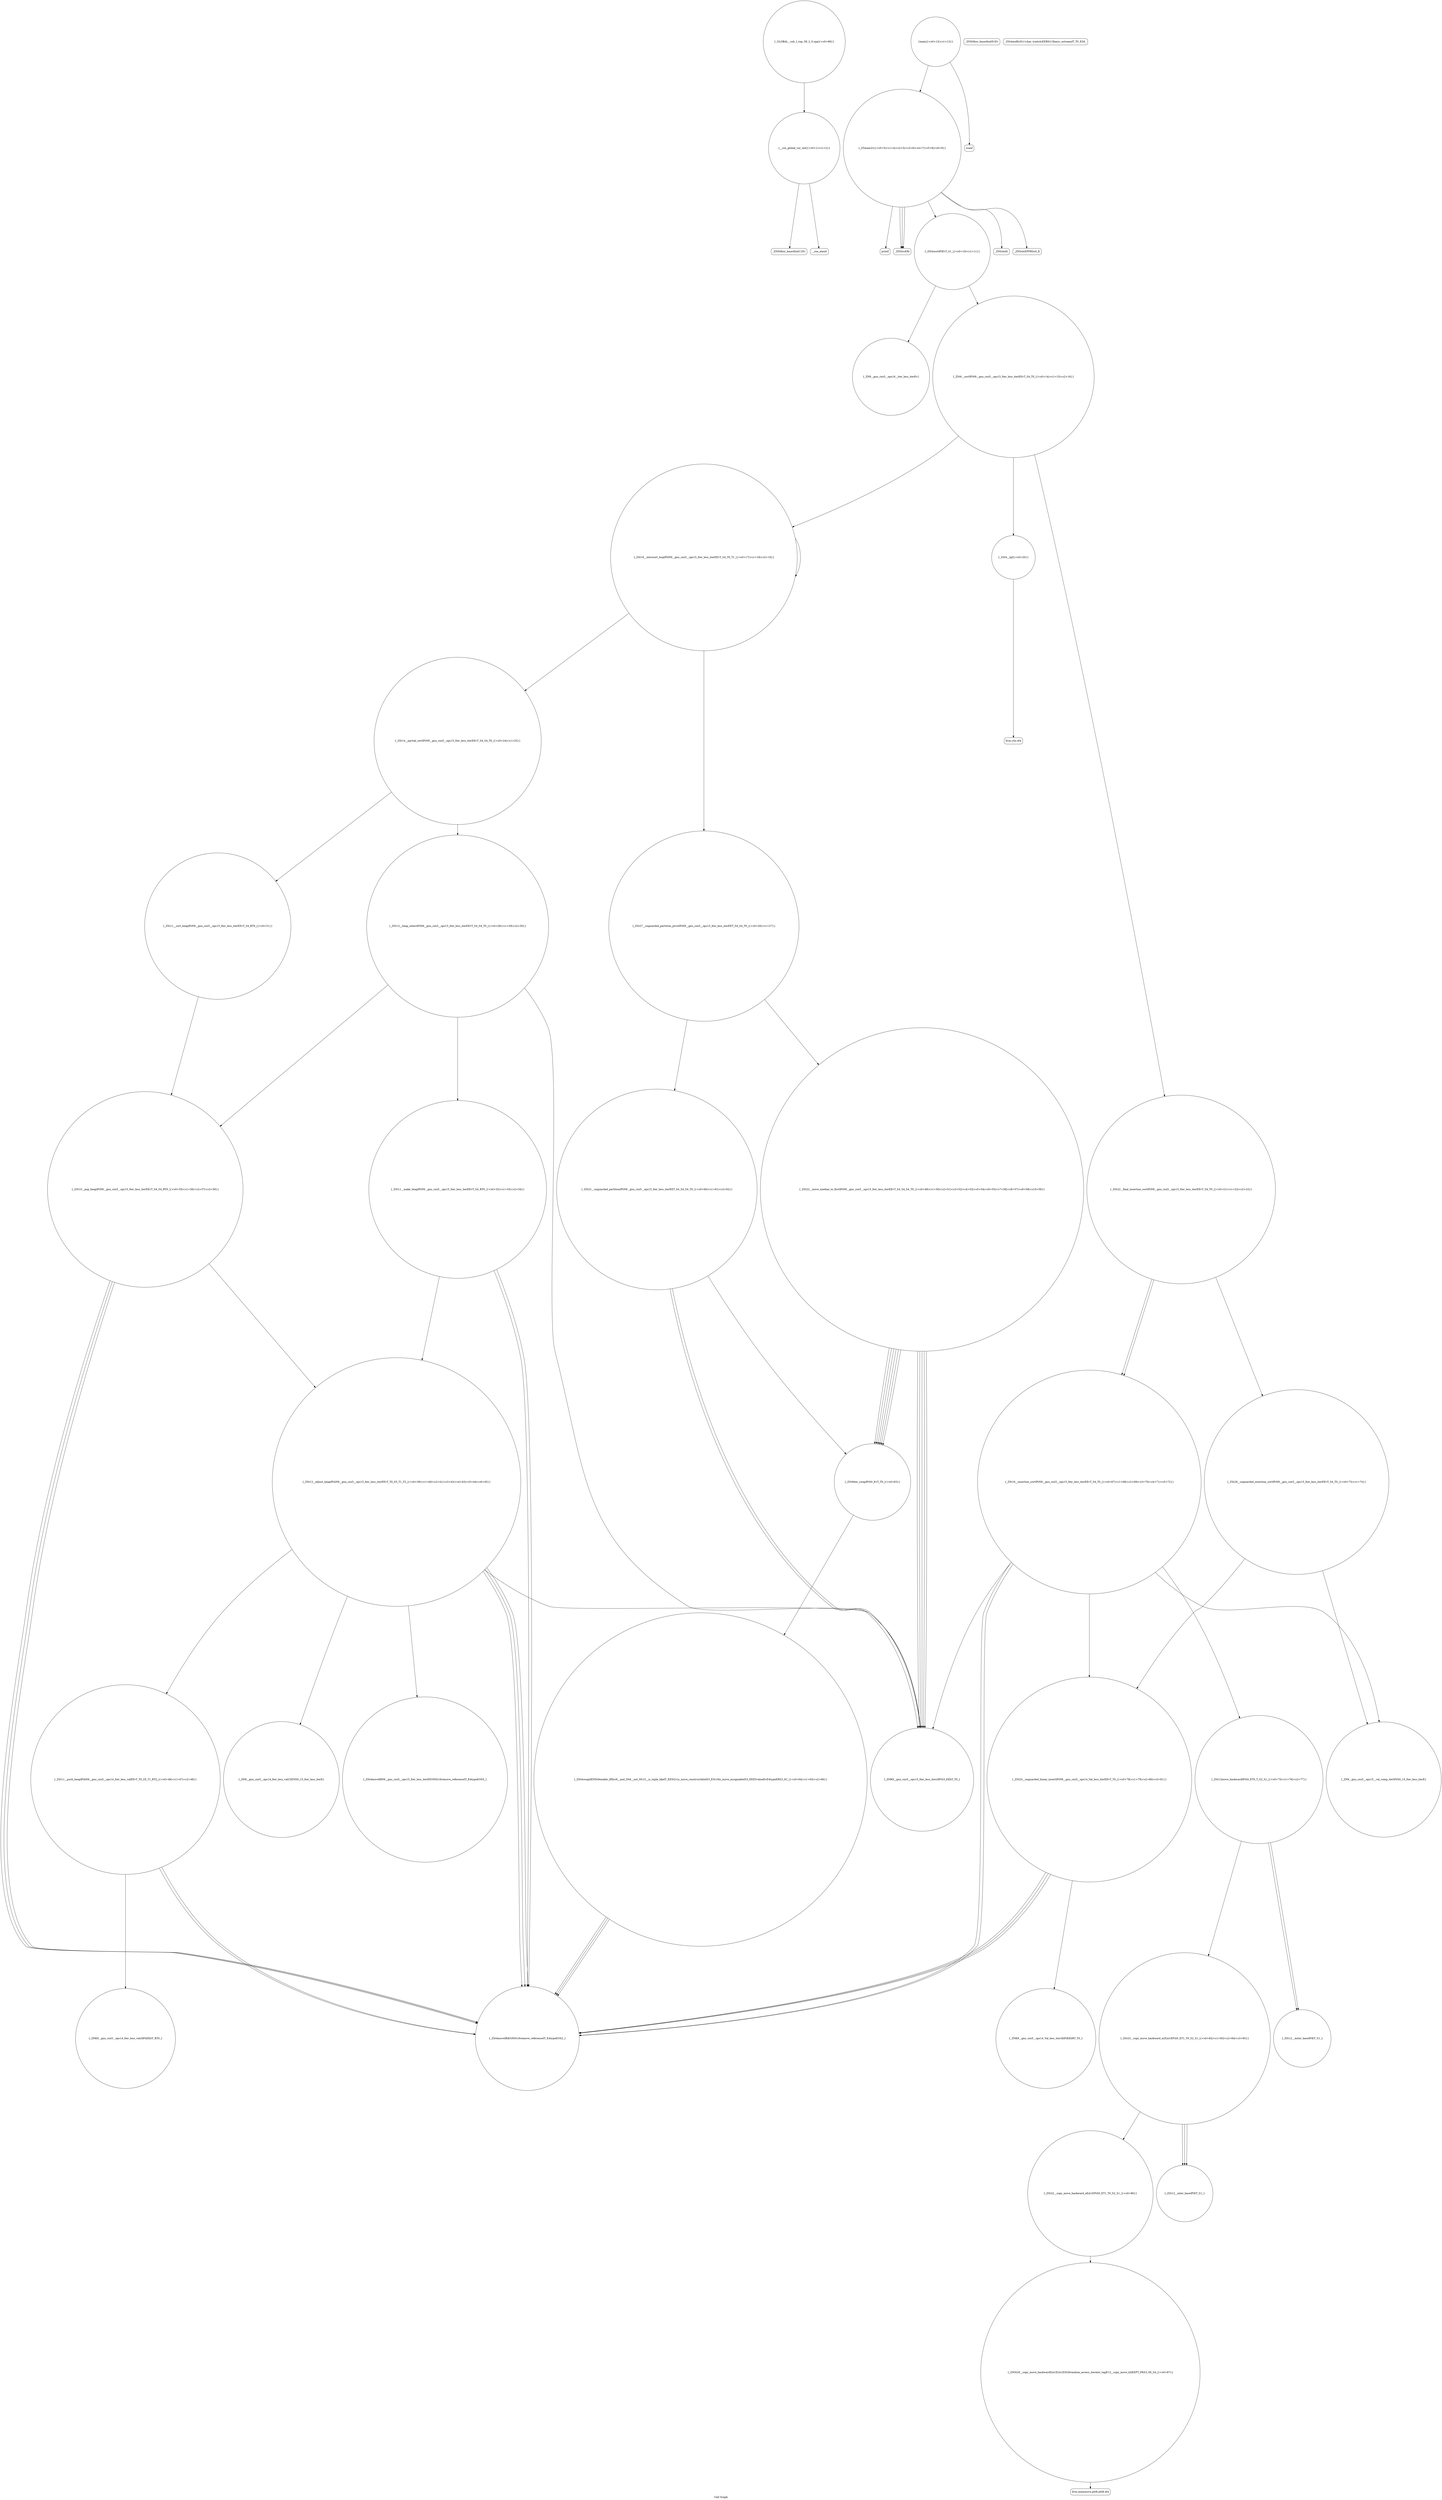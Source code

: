 digraph "Call Graph" {
	label="Call Graph";

	Node0x55bc169ecca0 [shape=record,shape=circle,label="{__cxx_global_var_init|{<s0>1|<s1>2}}"];
	Node0x55bc169ecca0:s0 -> Node0x55bc169ecd20[color=black];
	Node0x55bc169ecca0:s1 -> Node0x55bc169ece20[color=black];
	Node0x55bc169ee320 [shape=record,shape=circle,label="{_ZNSt20__copy_move_backwardILb1ELb1ESt26random_access_iterator_tagE13__copy_move_bIiEEPT_PKS3_S6_S4_|{<s0>87}}"];
	Node0x55bc169ee320:s0 -> Node0x55bc169ee3a0[color=black];
	Node0x55bc169ed020 [shape=record,shape=Mrecord,label="{printf}"];
	Node0x55bc169ed3a0 [shape=record,shape=circle,label="{_ZN9__gnu_cxx5__ops16__iter_less_iterEv}"];
	Node0x55bc169ed720 [shape=record,shape=circle,label="{_ZSt11__sort_heapIPiN9__gnu_cxx5__ops15_Iter_less_iterEEvT_S4_RT0_|{<s0>31}}"];
	Node0x55bc169ed720:s0 -> Node0x55bc169ed8a0[color=black];
	Node0x55bc169edaa0 [shape=record,shape=circle,label="{_ZN9__gnu_cxx5__ops14_Iter_less_valC2ENS0_15_Iter_less_iterE}"];
	Node0x55bc169ede20 [shape=record,shape=Mrecord,label="{llvm.ctlz.i64}"];
	Node0x55bc169ee1a0 [shape=record,shape=circle,label="{_ZSt12__miter_baseIPiET_S1_}"];
	Node0x55bc169ecea0 [shape=record,shape=circle,label="{_Z5main2v|{<s0>3|<s1>4|<s2>5|<s3>6|<s4>7|<s5>8|<s6>9}}"];
	Node0x55bc169ecea0:s0 -> Node0x55bc169ecf20[color=black];
	Node0x55bc169ecea0:s1 -> Node0x55bc169ecf20[color=black];
	Node0x55bc169ecea0:s2 -> Node0x55bc169ecf20[color=black];
	Node0x55bc169ecea0:s3 -> Node0x55bc169ecfa0[color=black];
	Node0x55bc169ecea0:s4 -> Node0x55bc169ed020[color=black];
	Node0x55bc169ecea0:s5 -> Node0x55bc169ed0a0[color=black];
	Node0x55bc169ecea0:s6 -> Node0x55bc169ed120[color=black];
	Node0x55bc169ed220 [shape=record,shape=circle,label="{main|{<s0>12|<s1>13}}"];
	Node0x55bc169ed220:s0 -> Node0x55bc169ed2a0[color=black];
	Node0x55bc169ed220:s1 -> Node0x55bc169ecea0[color=black];
	Node0x55bc169ed5a0 [shape=record,shape=circle,label="{_ZSt14__partial_sortIPiN9__gnu_cxx5__ops15_Iter_less_iterEEvT_S4_S4_T0_|{<s0>24|<s1>25}}"];
	Node0x55bc169ed5a0:s0 -> Node0x55bc169ed6a0[color=black];
	Node0x55bc169ed5a0:s1 -> Node0x55bc169ed720[color=black];
	Node0x55bc169ed920 [shape=record,shape=circle,label="{_ZSt4moveIRiEONSt16remove_referenceIT_E4typeEOS2_}"];
	Node0x55bc169edca0 [shape=record,shape=circle,label="{_ZSt21__unguarded_partitionIPiN9__gnu_cxx5__ops15_Iter_less_iterEET_S4_S4_S4_T0_|{<s0>60|<s1>61|<s2>62}}"];
	Node0x55bc169edca0:s0 -> Node0x55bc169ed820[color=black];
	Node0x55bc169edca0:s1 -> Node0x55bc169ed820[color=black];
	Node0x55bc169edca0:s2 -> Node0x55bc169edd20[color=black];
	Node0x55bc169ee020 [shape=record,shape=circle,label="{_ZSt25__unguarded_linear_insertIPiN9__gnu_cxx5__ops14_Val_less_iterEEvT_T0_|{<s0>78|<s1>79|<s2>80|<s3>81}}"];
	Node0x55bc169ee020:s0 -> Node0x55bc169ed920[color=black];
	Node0x55bc169ee020:s1 -> Node0x55bc169ee420[color=black];
	Node0x55bc169ee020:s2 -> Node0x55bc169ed920[color=black];
	Node0x55bc169ee020:s3 -> Node0x55bc169ed920[color=black];
	Node0x55bc169ecd20 [shape=record,shape=Mrecord,label="{_ZNSt8ios_base4InitC1Ev}"];
	Node0x55bc169ee3a0 [shape=record,shape=Mrecord,label="{llvm.memmove.p0i8.p0i8.i64}"];
	Node0x55bc169ed0a0 [shape=record,shape=Mrecord,label="{_ZNSolsEi}"];
	Node0x55bc169ed420 [shape=record,shape=circle,label="{_ZSt16__introsort_loopIPilN9__gnu_cxx5__ops15_Iter_less_iterEEvT_S4_T0_T1_|{<s0>17|<s1>18|<s2>19}}"];
	Node0x55bc169ed420:s0 -> Node0x55bc169ed5a0[color=black];
	Node0x55bc169ed420:s1 -> Node0x55bc169ed620[color=black];
	Node0x55bc169ed420:s2 -> Node0x55bc169ed420[color=black];
	Node0x55bc169ed7a0 [shape=record,shape=circle,label="{_ZSt11__make_heapIPiN9__gnu_cxx5__ops15_Iter_less_iterEEvT_S4_RT0_|{<s0>32|<s1>33|<s2>34}}"];
	Node0x55bc169ed7a0:s0 -> Node0x55bc169ed920[color=black];
	Node0x55bc169ed7a0:s1 -> Node0x55bc169ed920[color=black];
	Node0x55bc169ed7a0:s2 -> Node0x55bc169ed9a0[color=black];
	Node0x55bc169edb20 [shape=record,shape=circle,label="{_ZSt11__push_heapIPiliN9__gnu_cxx5__ops14_Iter_less_valEEvT_T0_S5_T1_RT2_|{<s0>46|<s1>47|<s2>48}}"];
	Node0x55bc169edb20:s0 -> Node0x55bc169edba0[color=black];
	Node0x55bc169edb20:s1 -> Node0x55bc169ed920[color=black];
	Node0x55bc169edb20:s2 -> Node0x55bc169ed920[color=black];
	Node0x55bc169edea0 [shape=record,shape=circle,label="{_ZSt16__insertion_sortIPiN9__gnu_cxx5__ops15_Iter_less_iterEEvT_S4_T0_|{<s0>67|<s1>68|<s2>69|<s3>70|<s4>71|<s5>72}}"];
	Node0x55bc169edea0:s0 -> Node0x55bc169ed820[color=black];
	Node0x55bc169edea0:s1 -> Node0x55bc169ed920[color=black];
	Node0x55bc169edea0:s2 -> Node0x55bc169edfa0[color=black];
	Node0x55bc169edea0:s3 -> Node0x55bc169ed920[color=black];
	Node0x55bc169edea0:s4 -> Node0x55bc169ee0a0[color=black];
	Node0x55bc169edea0:s5 -> Node0x55bc169ee020[color=black];
	Node0x55bc169ee220 [shape=record,shape=circle,label="{_ZSt22__copy_move_backward_aILb1EPiS0_ET1_T0_S2_S1_|{<s0>86}}"];
	Node0x55bc169ee220:s0 -> Node0x55bc169ee320[color=black];
	Node0x55bc169ecf20 [shape=record,shape=Mrecord,label="{_ZNSirsERi}"];
	Node0x55bc169ed2a0 [shape=record,shape=Mrecord,label="{scanf}"];
	Node0x55bc169ed620 [shape=record,shape=circle,label="{_ZSt27__unguarded_partition_pivotIPiN9__gnu_cxx5__ops15_Iter_less_iterEET_S4_S4_T0_|{<s0>26|<s1>27}}"];
	Node0x55bc169ed620:s0 -> Node0x55bc169edc20[color=black];
	Node0x55bc169ed620:s1 -> Node0x55bc169edca0[color=black];
	Node0x55bc169ed9a0 [shape=record,shape=circle,label="{_ZSt13__adjust_heapIPiliN9__gnu_cxx5__ops15_Iter_less_iterEEvT_T0_S5_T1_T2_|{<s0>39|<s1>40|<s2>41|<s3>42|<s4>43|<s5>44|<s6>45}}"];
	Node0x55bc169ed9a0:s0 -> Node0x55bc169ed820[color=black];
	Node0x55bc169ed9a0:s1 -> Node0x55bc169ed920[color=black];
	Node0x55bc169ed9a0:s2 -> Node0x55bc169ed920[color=black];
	Node0x55bc169ed9a0:s3 -> Node0x55bc169eda20[color=black];
	Node0x55bc169ed9a0:s4 -> Node0x55bc169edaa0[color=black];
	Node0x55bc169ed9a0:s5 -> Node0x55bc169ed920[color=black];
	Node0x55bc169ed9a0:s6 -> Node0x55bc169edb20[color=black];
	Node0x55bc169edd20 [shape=record,shape=circle,label="{_ZSt9iter_swapIPiS0_EvT_T0_|{<s0>63}}"];
	Node0x55bc169edd20:s0 -> Node0x55bc169edda0[color=black];
	Node0x55bc169ee0a0 [shape=record,shape=circle,label="{_ZN9__gnu_cxx5__ops15__val_comp_iterENS0_15_Iter_less_iterE}"];
	Node0x55bc169ecda0 [shape=record,shape=Mrecord,label="{_ZNSt8ios_base4InitD1Ev}"];
	Node0x55bc169ee420 [shape=record,shape=circle,label="{_ZNK9__gnu_cxx5__ops14_Val_less_iterclIiPiEEbRT_T0_}"];
	Node0x55bc169ed120 [shape=record,shape=Mrecord,label="{_ZNSolsEPFRSoS_E}"];
	Node0x55bc169ed4a0 [shape=record,shape=circle,label="{_ZSt4__lgl|{<s0>20}}"];
	Node0x55bc169ed4a0:s0 -> Node0x55bc169ede20[color=black];
	Node0x55bc169ed820 [shape=record,shape=circle,label="{_ZNK9__gnu_cxx5__ops15_Iter_less_iterclIPiS3_EEbT_T0_}"];
	Node0x55bc169edba0 [shape=record,shape=circle,label="{_ZNK9__gnu_cxx5__ops14_Iter_less_valclIPiiEEbT_RT0_}"];
	Node0x55bc169edf20 [shape=record,shape=circle,label="{_ZSt26__unguarded_insertion_sortIPiN9__gnu_cxx5__ops15_Iter_less_iterEEvT_S4_T0_|{<s0>73|<s1>74}}"];
	Node0x55bc169edf20:s0 -> Node0x55bc169ee0a0[color=black];
	Node0x55bc169edf20:s1 -> Node0x55bc169ee020[color=black];
	Node0x55bc169ee2a0 [shape=record,shape=circle,label="{_ZSt12__niter_baseIPiET_S1_}"];
	Node0x55bc169ecfa0 [shape=record,shape=circle,label="{_ZSt4sortIPiEvT_S1_|{<s0>10|<s1>11}}"];
	Node0x55bc169ecfa0:s0 -> Node0x55bc169ed3a0[color=black];
	Node0x55bc169ecfa0:s1 -> Node0x55bc169ed320[color=black];
	Node0x55bc169ed320 [shape=record,shape=circle,label="{_ZSt6__sortIPiN9__gnu_cxx5__ops15_Iter_less_iterEEvT_S4_T0_|{<s0>14|<s1>15|<s2>16}}"];
	Node0x55bc169ed320:s0 -> Node0x55bc169ed4a0[color=black];
	Node0x55bc169ed320:s1 -> Node0x55bc169ed420[color=black];
	Node0x55bc169ed320:s2 -> Node0x55bc169ed520[color=black];
	Node0x55bc169ed6a0 [shape=record,shape=circle,label="{_ZSt13__heap_selectIPiN9__gnu_cxx5__ops15_Iter_less_iterEEvT_S4_S4_T0_|{<s0>28|<s1>29|<s2>30}}"];
	Node0x55bc169ed6a0:s0 -> Node0x55bc169ed7a0[color=black];
	Node0x55bc169ed6a0:s1 -> Node0x55bc169ed820[color=black];
	Node0x55bc169ed6a0:s2 -> Node0x55bc169ed8a0[color=black];
	Node0x55bc169eda20 [shape=record,shape=circle,label="{_ZSt4moveIRN9__gnu_cxx5__ops15_Iter_less_iterEEONSt16remove_referenceIT_E4typeEOS5_}"];
	Node0x55bc169edda0 [shape=record,shape=circle,label="{_ZSt4swapIiENSt9enable_ifIXsr6__and_ISt6__not_ISt15__is_tuple_likeIT_EESt21is_move_constructibleIS3_ESt18is_move_assignableIS3_EEE5valueEvE4typeERS3_SC_|{<s0>64|<s1>65|<s2>66}}"];
	Node0x55bc169edda0:s0 -> Node0x55bc169ed920[color=black];
	Node0x55bc169edda0:s1 -> Node0x55bc169ed920[color=black];
	Node0x55bc169edda0:s2 -> Node0x55bc169ed920[color=black];
	Node0x55bc169ee120 [shape=record,shape=circle,label="{_ZSt23__copy_move_backward_a2ILb1EPiS0_ET1_T0_S2_S1_|{<s0>82|<s1>83|<s2>84|<s3>85}}"];
	Node0x55bc169ee120:s0 -> Node0x55bc169ee2a0[color=black];
	Node0x55bc169ee120:s1 -> Node0x55bc169ee2a0[color=black];
	Node0x55bc169ee120:s2 -> Node0x55bc169ee2a0[color=black];
	Node0x55bc169ee120:s3 -> Node0x55bc169ee220[color=black];
	Node0x55bc169ece20 [shape=record,shape=Mrecord,label="{__cxa_atexit}"];
	Node0x55bc169ef4c0 [shape=record,shape=circle,label="{_GLOBAL__sub_I_rng..58_2_0.cpp|{<s0>88}}"];
	Node0x55bc169ef4c0:s0 -> Node0x55bc169ecca0[color=black];
	Node0x55bc169ed1a0 [shape=record,shape=Mrecord,label="{_ZSt4endlIcSt11char_traitsIcEERSt13basic_ostreamIT_T0_ES6_}"];
	Node0x55bc169ed520 [shape=record,shape=circle,label="{_ZSt22__final_insertion_sortIPiN9__gnu_cxx5__ops15_Iter_less_iterEEvT_S4_T0_|{<s0>21|<s1>22|<s2>23}}"];
	Node0x55bc169ed520:s0 -> Node0x55bc169edea0[color=black];
	Node0x55bc169ed520:s1 -> Node0x55bc169edf20[color=black];
	Node0x55bc169ed520:s2 -> Node0x55bc169edea0[color=black];
	Node0x55bc169ed8a0 [shape=record,shape=circle,label="{_ZSt10__pop_heapIPiN9__gnu_cxx5__ops15_Iter_less_iterEEvT_S4_S4_RT0_|{<s0>35|<s1>36|<s2>37|<s3>38}}"];
	Node0x55bc169ed8a0:s0 -> Node0x55bc169ed920[color=black];
	Node0x55bc169ed8a0:s1 -> Node0x55bc169ed920[color=black];
	Node0x55bc169ed8a0:s2 -> Node0x55bc169ed920[color=black];
	Node0x55bc169ed8a0:s3 -> Node0x55bc169ed9a0[color=black];
	Node0x55bc169edc20 [shape=record,shape=circle,label="{_ZSt22__move_median_to_firstIPiN9__gnu_cxx5__ops15_Iter_less_iterEEvT_S4_S4_S4_T0_|{<s0>49|<s1>50|<s2>51|<s3>52|<s4>53|<s5>54|<s6>55|<s7>56|<s8>57|<s9>58|<s10>59}}"];
	Node0x55bc169edc20:s0 -> Node0x55bc169ed820[color=black];
	Node0x55bc169edc20:s1 -> Node0x55bc169ed820[color=black];
	Node0x55bc169edc20:s2 -> Node0x55bc169edd20[color=black];
	Node0x55bc169edc20:s3 -> Node0x55bc169ed820[color=black];
	Node0x55bc169edc20:s4 -> Node0x55bc169edd20[color=black];
	Node0x55bc169edc20:s5 -> Node0x55bc169edd20[color=black];
	Node0x55bc169edc20:s6 -> Node0x55bc169ed820[color=black];
	Node0x55bc169edc20:s7 -> Node0x55bc169edd20[color=black];
	Node0x55bc169edc20:s8 -> Node0x55bc169ed820[color=black];
	Node0x55bc169edc20:s9 -> Node0x55bc169edd20[color=black];
	Node0x55bc169edc20:s10 -> Node0x55bc169edd20[color=black];
	Node0x55bc169edfa0 [shape=record,shape=circle,label="{_ZSt13move_backwardIPiS0_ET0_T_S2_S1_|{<s0>75|<s1>76|<s2>77}}"];
	Node0x55bc169edfa0:s0 -> Node0x55bc169ee1a0[color=black];
	Node0x55bc169edfa0:s1 -> Node0x55bc169ee1a0[color=black];
	Node0x55bc169edfa0:s2 -> Node0x55bc169ee120[color=black];
}
